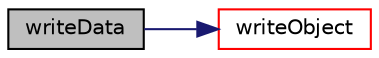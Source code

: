 digraph "writeData"
{
  bgcolor="transparent";
  edge [fontname="Helvetica",fontsize="10",labelfontname="Helvetica",labelfontsize="10"];
  node [fontname="Helvetica",fontsize="10",shape=record];
  rankdir="LR";
  Node1 [label="writeData",height=0.2,width=0.4,color="black", fillcolor="grey75", style="filled", fontcolor="black"];
  Node1 -> Node2 [color="midnightblue",fontsize="10",style="solid",fontname="Helvetica"];
  Node2 [label="writeObject",height=0.2,width=0.4,color="red",URL="$a02687.html#aa4d5557147f7b9288cfbf5222d503307",tooltip="Write using given format, version and compression. "];
}
